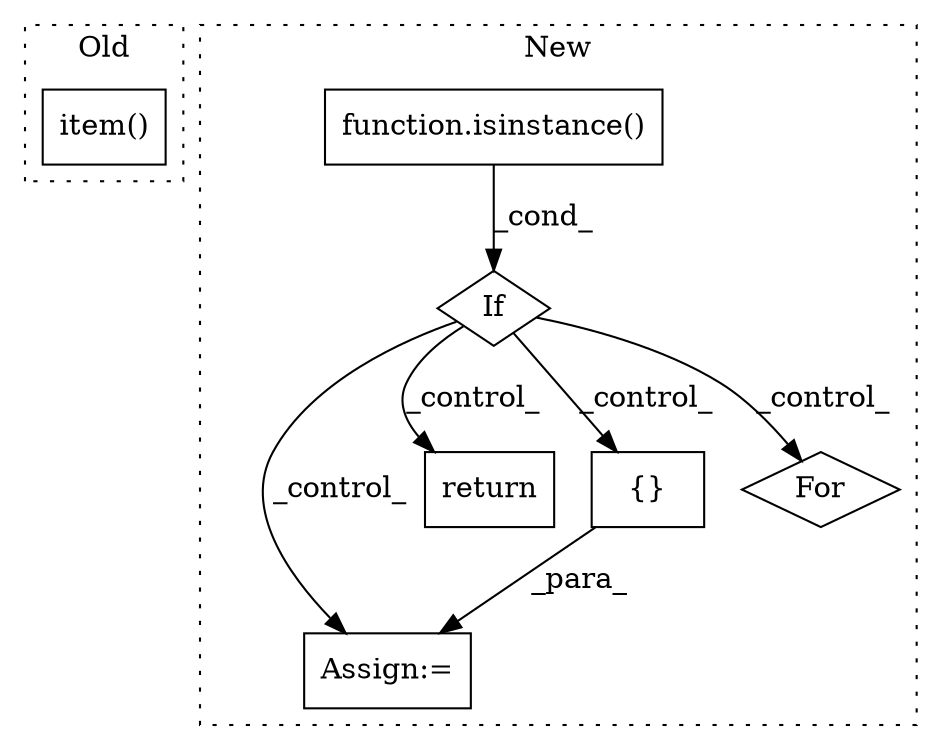 digraph G {
subgraph cluster0 {
1 [label="item()" a="75" s="14783" l="11" shape="box"];
label = "Old";
style="dotted";
}
subgraph cluster1 {
2 [label="function.isinstance()" a="75" s="15324,15356" l="11,1" shape="box"];
3 [label="If" a="96" s="15321" l="3" shape="diamond"];
4 [label="Assign:=" a="68" s="15383" l="3" shape="box"];
5 [label="return" a="93" s="15591" l="7" shape="box"];
6 [label="{}" a="59" s="15386,15386" l="2,1" shape="box"];
7 [label="For" a="107" s="15401,15436" l="4,18" shape="diamond"];
label = "New";
style="dotted";
}
2 -> 3 [label="_cond_"];
3 -> 7 [label="_control_"];
3 -> 4 [label="_control_"];
3 -> 6 [label="_control_"];
3 -> 5 [label="_control_"];
6 -> 4 [label="_para_"];
}